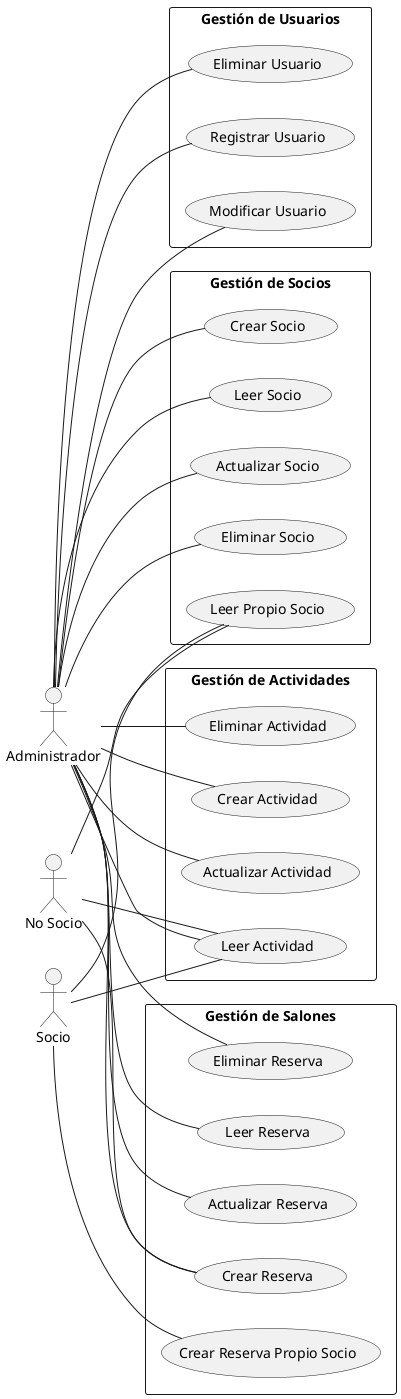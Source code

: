 @startuml

left to right direction

actor "Administrador" as Admin
actor "Socio" as Member
actor "No Socio" as NonMember

rectangle "Gestión de Usuarios" {
    Admin -- (Registrar Usuario)
    Admin -- (Modificar Usuario)
    Admin -- (Eliminar Usuario)
}

rectangle "Gestión de Socios" {
    Admin -- (Crear Socio)
    Admin -- (Leer Socio)
    Admin -- (Actualizar Socio)
    Admin -- (Eliminar Socio)
    Member -- (Leer Propio Socio)
    NonMember -- (Leer Propio Socio)
}

rectangle "Gestión de Actividades" {
    Admin -- (Crear Actividad)
    Admin -- (Leer Actividad)
    Admin -- (Actualizar Actividad)
    Admin -- (Eliminar Actividad)
    Member -- (Leer Actividad)
    NonMember -- (Leer Actividad)
}

rectangle "Gestión de Salones" {
    Admin -- (Crear Reserva)
    Admin -- (Leer Reserva)
    Admin -- (Actualizar Reserva)
    Admin -- (Eliminar Reserva)
    Member -- (Crear Reserva Propio Socio)
    NonMember -- (Crear Reserva)
}

@enduml
